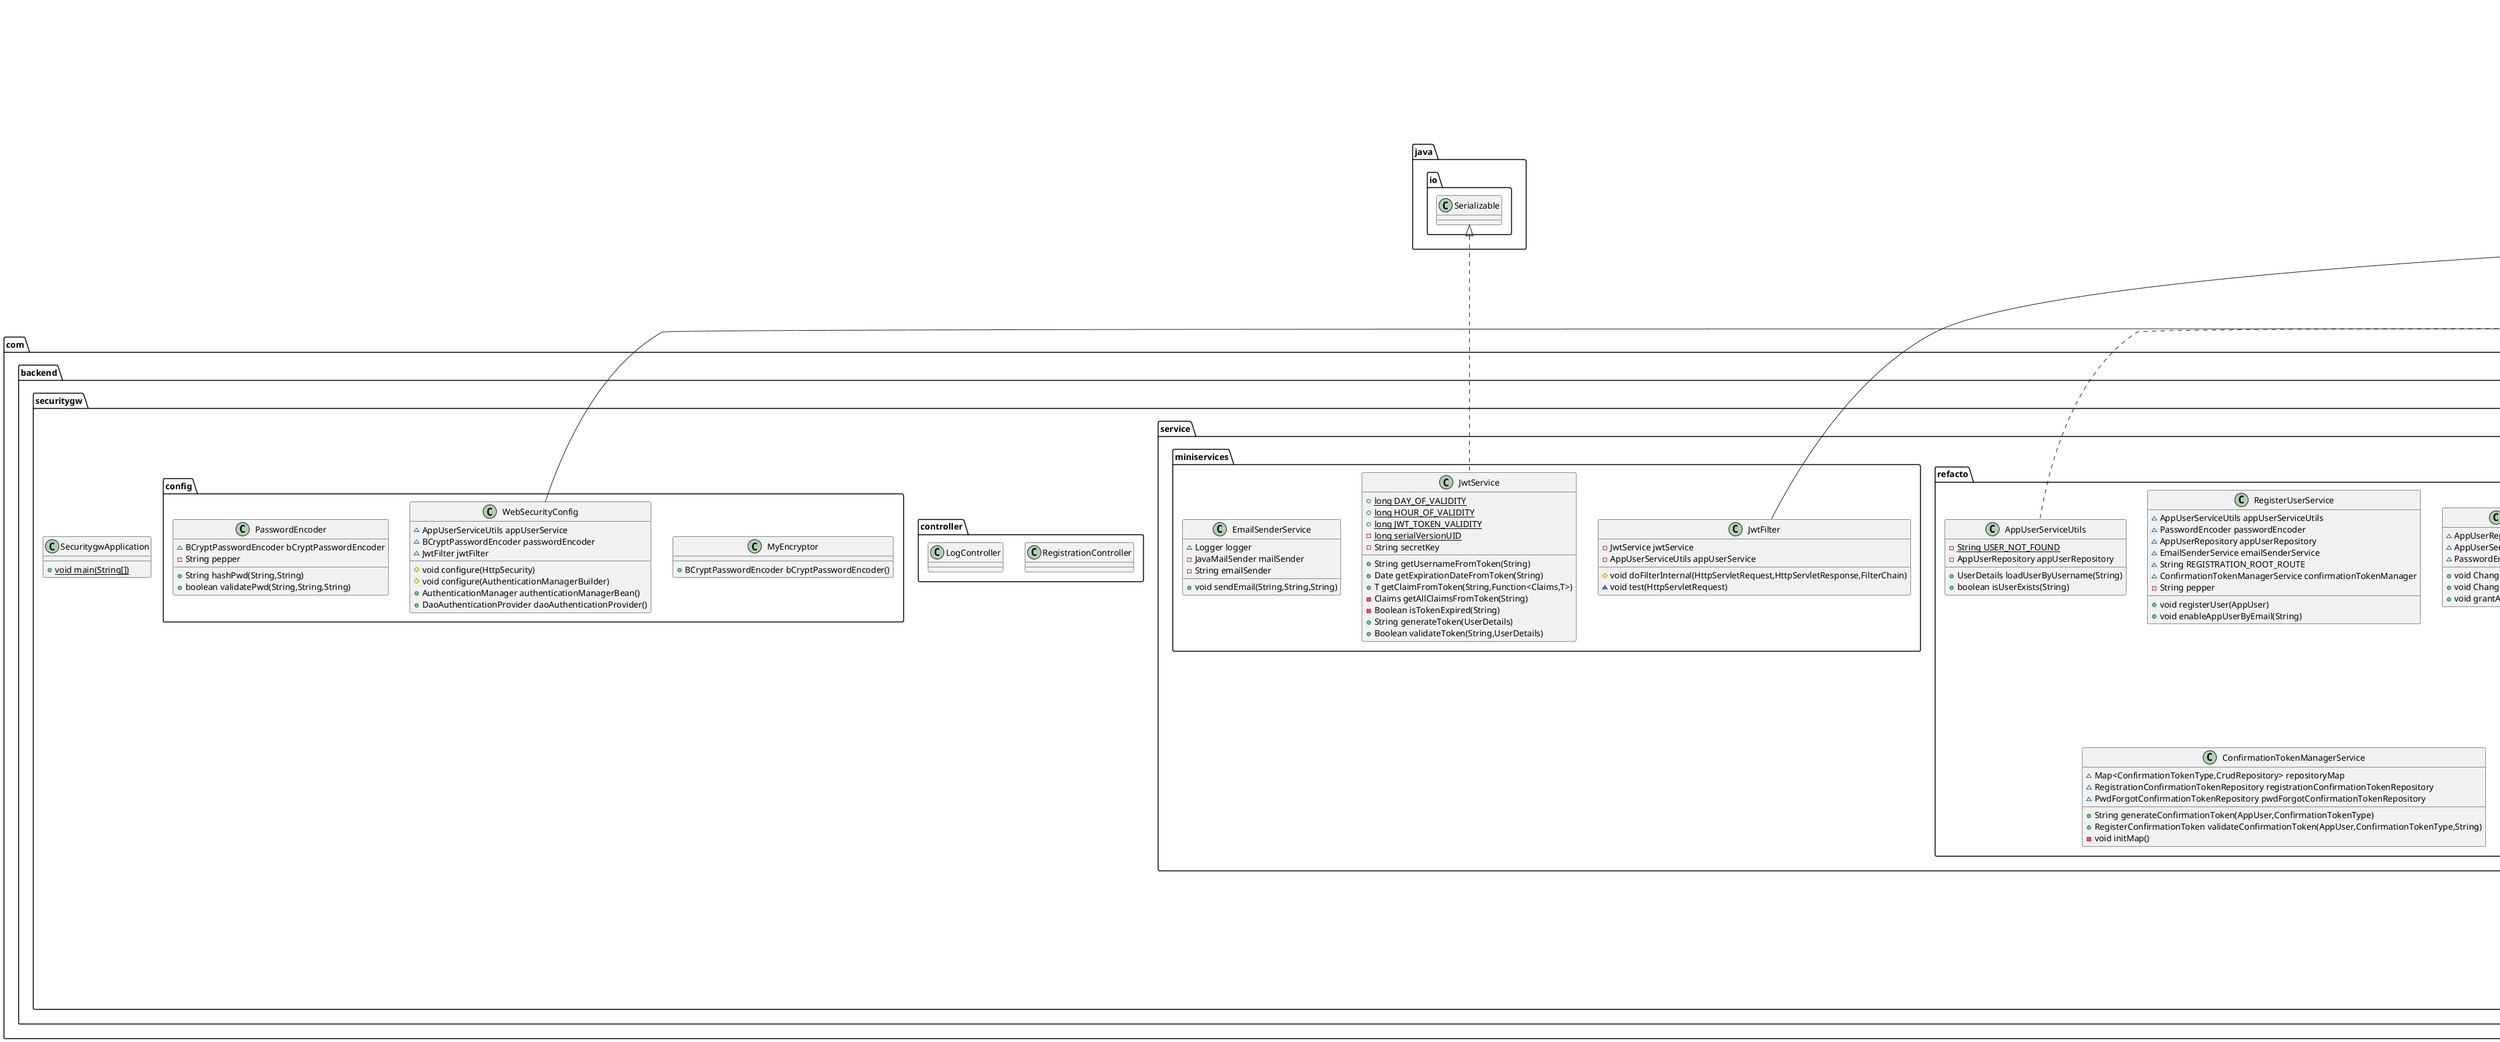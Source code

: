 @startuml
enum com.backend.securitygw.common.enumerator.AppUserRole {
+  USER_ROLE
+  ROLE_ADMIN
}
class com.backend.securitygw.service.refacto.RegisterUserService {
~ AppUserServiceUtils appUserServiceUtils
~ PasswordEncoder passwordEncoder
~ AppUserRepository appUserRepository
~ EmailSenderService emailSenderService
~ String REGISTRATION_ROOT_ROUTE
~ ConfirmationTokenManagerService confirmationTokenManager
- String pepper
+ void registerUser(AppUser)
+ void enableAppUserByEmail(String)
}
class com.backend.securitygw.service.miniservices.JwtFilter {
- JwtService jwtService
- AppUserServiceUtils appUserService
# void doFilterInternal(HttpServletRequest,HttpServletResponse,FilterChain)
~ void test(HttpServletRequest)
}
class com.backend.securitygw.common.exception.StorageFileNotFoundExc {
}
class com.backend.securitygw.common.exception.IncorrectDtoForUpdateExc {
}
class com.backend.securitygw.service.refacto.LoggedUserService {
~ AppUserRepository appUserRepository
~ AppUserServiceUtils appUserServiceUtils
~ PasswordEncoder passwordEncoder
+ void ChangeEmail(ChangeEmailRequest)
+ void ChangePwd(ChangePasswordRequest)
+ void grantAdminRole(String)
}
class com.backend.securitygw.dataobject.request.ChangeEmailRequest {
- String newEmail
}
class com.backend.securitygw.dataobject.request.ChangePasswordRequest {
- String newPwd
}
interface com.backend.securitygw.dataobject.sqlrepository.RegistrationConfirmationTokenRepository {
}
class com.backend.securitygw.common.exception.StorageExceptionExc {
}
class com.backend.securitygw.common.exception.IncorrectDtoForCreationExc {
}
class com.backend.securitygw.dataobject.request.LoginRequest {
- String emailLogin
- String password
}
class com.backend.securitygw.dataobject.request.RegistrationRequest {
- String firstName
- String lastName
- String email
- String password
}
interface com.backend.securitygw.dataobject.sqlrepository.PwdForgotConfirmationTokenRepository {
}
class com.backend.securitygw.dataobject.aentity.ConfirmationToken {
- Long id
- String token
- LocalDateTime createdAt
- LocalDateTime expiredAt
- LocalDateTime confirmedAt
- AppUser appUser
}
interface com.backend.securitygw.dataobject.sqlrepository.AppUserRepository {
~ Optional<AppUser> findByEmail(String)
}
class com.backend.securitygw.controller.RegistrationController {
}
class com.backend.securitygw.config.MyEncryptor {
+ BCryptPasswordEncoder bCryptPasswordEncoder()
}
class com.backend.securitygw.service.miniservices.JwtService {
+ {static} long DAY_OF_VALIDITY
+ {static} long HOUR_OF_VALIDITY
+ {static} long JWT_TOKEN_VALIDITY
- {static} long serialVersionUID
- String secretKey
+ String getUsernameFromToken(String)
+ Date getExpirationDateFromToken(String)
+ T getClaimFromToken(String,Function<Claims,T>)
- Claims getAllClaimsFromToken(String)
- Boolean isTokenExpired(String)
+ String generateToken(UserDetails)
+ Boolean validateToken(String,UserDetails)
}
class com.backend.securitygw.service.refacto.ConfirmationTokenManagerService {
~ Map<ConfirmationTokenType,CrudRepository> repositoryMap
~ RegistrationConfirmationTokenRepository registrationConfirmationTokenRepository
~ PwdForgotConfirmationTokenRepository pwdForgotConfirmationTokenRepository
+ String generateConfirmationToken(AppUser,ConfirmationTokenType)
+ RegisterConfirmationToken validateConfirmationToken(AppUser,ConfirmationTokenType,String)
- void initMap()
}
class com.backend.securitygw.common.exception.TokenAlreadyConfirmedExc {
}
enum com.backend.securitygw.common.enumerator.ConfirmationTokenType {
+  REGISTER
+  PWD_FORGOT
}
class com.backend.securitygw.common.exception.TokenExpiredExc {
}
class com.backend.securitygw.dataobject.sqlentity.RegisterConfirmationToken {
}
class com.backend.securitygw.controller.LogController {
}
abstract class com.backend.securitygw.dataobject.aentity.LoggedUserRequest {
- String currentEmail
- String currentPwd
}
class com.backend.securitygw.common.exception.TokenNotFoundExc {
}
class com.backend.securitygw.dataobject.sqlentity.PwdChangeEmailConfirmationToken {
}
class com.backend.securitygw.service.refacto.UnLoggedUserService {
}
class com.backend.securitygw.common.exception.EmailAlreadyTakenExc {
}
class com.backend.securitygw.config.WebSecurityConfig {
~ AppUserServiceUtils appUserService
~ BCryptPasswordEncoder passwordEncoder
~ JwtFilter jwtFilter
# void configure(HttpSecurity)
# void configure(AuthenticationManagerBuilder)
+ AuthenticationManager authenticationManagerBean()
+ DaoAuthenticationProvider daoAuthenticationProvider()
}
class com.backend.securitygw.dataobject.sqlentity.AppUser {
- Long id
- String firstName
- String lastName
- String email
- String password
- String salt
- AppUserRole appUserRole
- Boolean locked
- Boolean enabled
+ Collection<? extends GrantedAuthority> getAuthorities()
+ String getPassword()
+ String getUsername()
+ boolean isAccountNonExpired()
+ boolean isAccountNonLocked()
+ boolean isCredentialsNonExpired()
+ boolean isEnabled()
}
class com.backend.securitygw.common.exception.EntityWithIdNotFoundExc {
}
class com.backend.securitygw.dataobject.response.LoginResponse {
- String jwtToken
}
class com.backend.securitygw.common.exception.EmailNotValidExc {
}
class com.backend.securitygw.common.exception.EntityRelatedNotFoundExc {
}
interface com.backend.securitygw.dataobject.sqlrepository.ConfirmationTokenRepository {
~ Optional<ConfirmationToken> findByToken(String)
}
class com.backend.securitygw.SecuritygwApplication {
+ {static} void main(String[])
}
class com.backend.securitygw.service.refacto.AppUserServiceUtils {
- {static} String USER_NOT_FOUND
- AppUserRepository appUserRepository
+ UserDetails loadUserByUsername(String)
+ boolean isUserExists(String)
}
class com.backend.securitygw.service.miniservices.EmailSenderService {
~ Logger logger
- JavaMailSender mailSender
- String emailSender
+ void sendEmail(String,String,String)
}
class com.backend.securitygw.config.PasswordEncoder {
~ BCryptPasswordEncoder bCryptPasswordEncoder
- String pepper
+ String hashPwd(String,String)
+ boolean validatePwd(String,String,String)
}


org.springframework.web.filter.OncePerRequestFilter <|-- com.backend.securitygw.service.miniservices.JwtFilter
com.backend.securitygw.common.exception.StorageExceptionExc <|-- com.backend.securitygw.common.exception.StorageFileNotFoundExc
com.backend.securitygw.common.exception.Exception <|-- com.backend.securitygw.common.exception.IncorrectDtoForUpdateExc
com.backend.securitygw.dataobject.aentity.LoggedUserRequest <|-- com.backend.securitygw.dataobject.request.ChangeEmailRequest
com.backend.securitygw.dataobject.aentity.LoggedUserRequest <|-- com.backend.securitygw.dataobject.request.ChangePasswordRequest
org.springframework.data.repository.CrudRepository <|-- com.backend.securitygw.dataobject.sqlrepository.RegistrationConfirmationTokenRepository
com.backend.securitygw.common.exception.RuntimeException <|-- com.backend.securitygw.common.exception.StorageExceptionExc
com.backend.securitygw.common.exception.Exception <|-- com.backend.securitygw.common.exception.IncorrectDtoForCreationExc
org.springframework.data.repository.CrudRepository <|-- com.backend.securitygw.dataobject.sqlrepository.PwdForgotConfirmationTokenRepository
org.springframework.data.jpa.repository.JpaRepository <|-- com.backend.securitygw.dataobject.sqlrepository.AppUserRepository
java.io.Serializable <|.. com.backend.securitygw.service.miniservices.JwtService
com.backend.securitygw.common.exception.Exception <|-- com.backend.securitygw.common.exception.TokenAlreadyConfirmedExc
com.backend.securitygw.common.exception.Exception <|-- com.backend.securitygw.common.exception.TokenExpiredExc
com.backend.securitygw.dataobject.aentity.ConfirmationToken <|-- com.backend.securitygw.dataobject.sqlentity.RegisterConfirmationToken
com.backend.securitygw.common.exception.Exception <|-- com.backend.securitygw.common.exception.TokenNotFoundExc
com.backend.securitygw.dataobject.aentity.ConfirmationToken <|-- com.backend.securitygw.dataobject.sqlentity.PwdChangeEmailConfirmationToken
com.backend.securitygw.common.exception.Exception <|-- com.backend.securitygw.common.exception.EmailAlreadyTakenExc
org.springframework.security.config.annotation.web.configuration.WebSecurityConfigurerAdapter <|-- com.backend.securitygw.config.WebSecurityConfig
org.springframework.security.core.userdetails.UserDetails <|.. com.backend.securitygw.dataobject.sqlentity.AppUser
com.backend.securitygw.common.exception.Exception <|-- com.backend.securitygw.common.exception.EntityWithIdNotFoundExc
com.backend.securitygw.common.exception.Exception <|-- com.backend.securitygw.common.exception.EmailNotValidExc
com.backend.securitygw.common.exception.Exception <|-- com.backend.securitygw.common.exception.EntityRelatedNotFoundExc
org.springframework.data.repository.CrudRepository <|-- com.backend.securitygw.dataobject.sqlrepository.ConfirmationTokenRepository
org.springframework.security.core.userdetails.UserDetailsService <|.. com.backend.securitygw.service.refacto.AppUserServiceUtils
@enduml
